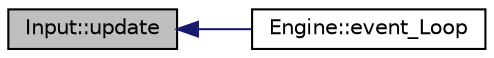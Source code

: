 digraph "Input::update"
{
  edge [fontname="Helvetica",fontsize="10",labelfontname="Helvetica",labelfontsize="10"];
  node [fontname="Helvetica",fontsize="10",shape=record];
  rankdir="LR";
  Node7 [label="Input::update",height=0.2,width=0.4,color="black", fillcolor="grey75", style="filled", fontcolor="black"];
  Node7 -> Node8 [dir="back",color="midnightblue",fontsize="10",style="solid",fontname="Helvetica"];
  Node8 [label="Engine::event_Loop",height=0.2,width=0.4,color="black", fillcolor="white", style="filled",URL="$namespace_engine.html#abe7b628a87c18e79898f4d165558fb68"];
}
